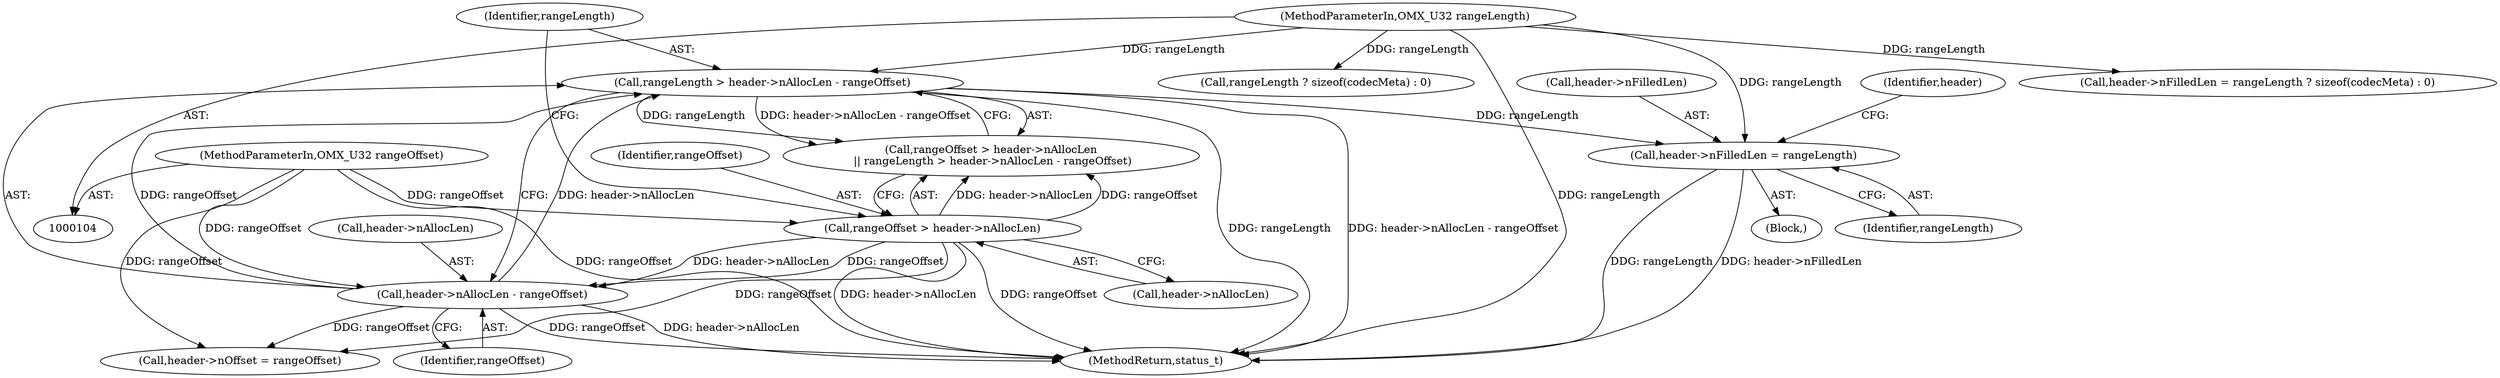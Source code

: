 digraph "0_Android_2c75e1c3b98e4e94f50c63e2b7694be5f948477c@pointer" {
"1000278" [label="(Call,header->nFilledLen = rangeLength)"];
"1000254" [label="(Call,rangeLength > header->nAllocLen - rangeOffset)"];
"1000107" [label="(MethodParameterIn,OMX_U32 rangeLength)"];
"1000256" [label="(Call,header->nAllocLen - rangeOffset)"];
"1000249" [label="(Call,rangeOffset > header->nAllocLen)"];
"1000106" [label="(MethodParameterIn,OMX_U32 rangeOffset)"];
"1000279" [label="(Call,header->nFilledLen)"];
"1000260" [label="(Identifier,rangeOffset)"];
"1000285" [label="(Identifier,header)"];
"1000107" [label="(MethodParameterIn,OMX_U32 rangeLength)"];
"1000283" [label="(Call,header->nOffset = rangeOffset)"];
"1000246" [label="(Block,)"];
"1000248" [label="(Call,rangeOffset > header->nAllocLen\n || rangeLength > header->nAllocLen - rangeOffset)"];
"1000235" [label="(Call,rangeLength ? sizeof(codecMeta) : 0)"];
"1000282" [label="(Identifier,rangeLength)"];
"1000231" [label="(Call,header->nFilledLen = rangeLength ? sizeof(codecMeta) : 0)"];
"1000251" [label="(Call,header->nAllocLen)"];
"1000256" [label="(Call,header->nAllocLen - rangeOffset)"];
"1000255" [label="(Identifier,rangeLength)"];
"1000250" [label="(Identifier,rangeOffset)"];
"1000257" [label="(Call,header->nAllocLen)"];
"1000249" [label="(Call,rangeOffset > header->nAllocLen)"];
"1000299" [label="(MethodReturn,status_t)"];
"1000254" [label="(Call,rangeLength > header->nAllocLen - rangeOffset)"];
"1000106" [label="(MethodParameterIn,OMX_U32 rangeOffset)"];
"1000278" [label="(Call,header->nFilledLen = rangeLength)"];
"1000278" -> "1000246"  [label="AST: "];
"1000278" -> "1000282"  [label="CFG: "];
"1000279" -> "1000278"  [label="AST: "];
"1000282" -> "1000278"  [label="AST: "];
"1000285" -> "1000278"  [label="CFG: "];
"1000278" -> "1000299"  [label="DDG: rangeLength"];
"1000278" -> "1000299"  [label="DDG: header->nFilledLen"];
"1000254" -> "1000278"  [label="DDG: rangeLength"];
"1000107" -> "1000278"  [label="DDG: rangeLength"];
"1000254" -> "1000248"  [label="AST: "];
"1000254" -> "1000256"  [label="CFG: "];
"1000255" -> "1000254"  [label="AST: "];
"1000256" -> "1000254"  [label="AST: "];
"1000248" -> "1000254"  [label="CFG: "];
"1000254" -> "1000299"  [label="DDG: header->nAllocLen - rangeOffset"];
"1000254" -> "1000299"  [label="DDG: rangeLength"];
"1000254" -> "1000248"  [label="DDG: rangeLength"];
"1000254" -> "1000248"  [label="DDG: header->nAllocLen - rangeOffset"];
"1000107" -> "1000254"  [label="DDG: rangeLength"];
"1000256" -> "1000254"  [label="DDG: header->nAllocLen"];
"1000256" -> "1000254"  [label="DDG: rangeOffset"];
"1000107" -> "1000104"  [label="AST: "];
"1000107" -> "1000299"  [label="DDG: rangeLength"];
"1000107" -> "1000231"  [label="DDG: rangeLength"];
"1000107" -> "1000235"  [label="DDG: rangeLength"];
"1000256" -> "1000260"  [label="CFG: "];
"1000257" -> "1000256"  [label="AST: "];
"1000260" -> "1000256"  [label="AST: "];
"1000256" -> "1000299"  [label="DDG: rangeOffset"];
"1000256" -> "1000299"  [label="DDG: header->nAllocLen"];
"1000249" -> "1000256"  [label="DDG: header->nAllocLen"];
"1000249" -> "1000256"  [label="DDG: rangeOffset"];
"1000106" -> "1000256"  [label="DDG: rangeOffset"];
"1000256" -> "1000283"  [label="DDG: rangeOffset"];
"1000249" -> "1000248"  [label="AST: "];
"1000249" -> "1000251"  [label="CFG: "];
"1000250" -> "1000249"  [label="AST: "];
"1000251" -> "1000249"  [label="AST: "];
"1000255" -> "1000249"  [label="CFG: "];
"1000248" -> "1000249"  [label="CFG: "];
"1000249" -> "1000299"  [label="DDG: header->nAllocLen"];
"1000249" -> "1000299"  [label="DDG: rangeOffset"];
"1000249" -> "1000248"  [label="DDG: rangeOffset"];
"1000249" -> "1000248"  [label="DDG: header->nAllocLen"];
"1000106" -> "1000249"  [label="DDG: rangeOffset"];
"1000249" -> "1000283"  [label="DDG: rangeOffset"];
"1000106" -> "1000104"  [label="AST: "];
"1000106" -> "1000299"  [label="DDG: rangeOffset"];
"1000106" -> "1000283"  [label="DDG: rangeOffset"];
}
